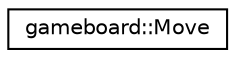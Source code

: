 digraph "Graphical Class Hierarchy"
{
 // LATEX_PDF_SIZE
  edge [fontname="Helvetica",fontsize="10",labelfontname="Helvetica",labelfontsize="10"];
  node [fontname="Helvetica",fontsize="10",shape=record];
  rankdir="LR";
  Node0 [label="gameboard::Move",height=0.2,width=0.4,color="black", fillcolor="white", style="filled",URL="$structgameboard_1_1Move.html",tooltip="A gameboard::BoardSpace pair (start and end)."];
}
